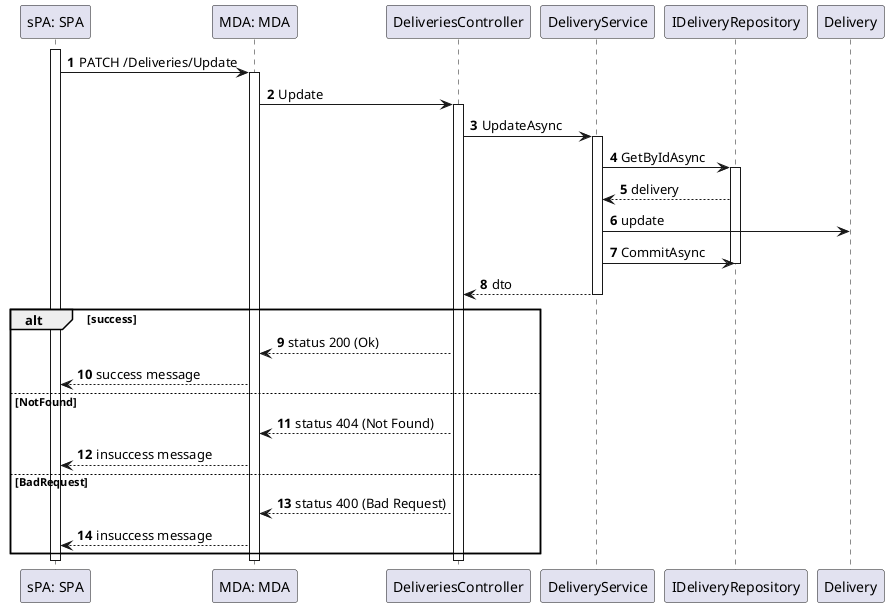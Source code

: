 @startuml
'https://plantuml.com/sequence-diagram

autonumber
participant "sPA: SPA" as sPA
participant "MDA: MDA" as MDA 
participant "DeliveriesController" as controller
participant "DeliveryService" as service
participant "IDeliveryRepository" as repository




activate sPA
sPA -> MDA : PATCH /Deliveries/Update

activate MDA

MDA -> controller :  Update

activate controller

controller-> service : UpdateAsync

activate service

service -> repository : GetByIdAsync
activate repository

repository --> service : delivery


service -> Delivery : update

service -> repository : CommitAsync
deactivate repository

service --> controller : dto
deactivate service

alt success
controller --> MDA : status 200 (Ok)

MDA --> sPA : success message
else NotFound
controller --> MDA : status 404 (Not Found)

MDA --> sPA : insuccess message
else BadRequest
controller --> MDA : status 400 (Bad Request)

MDA --> sPA : insuccess message
end
deactivate controller

deactivate MDA


deactivate sPA



@enduml